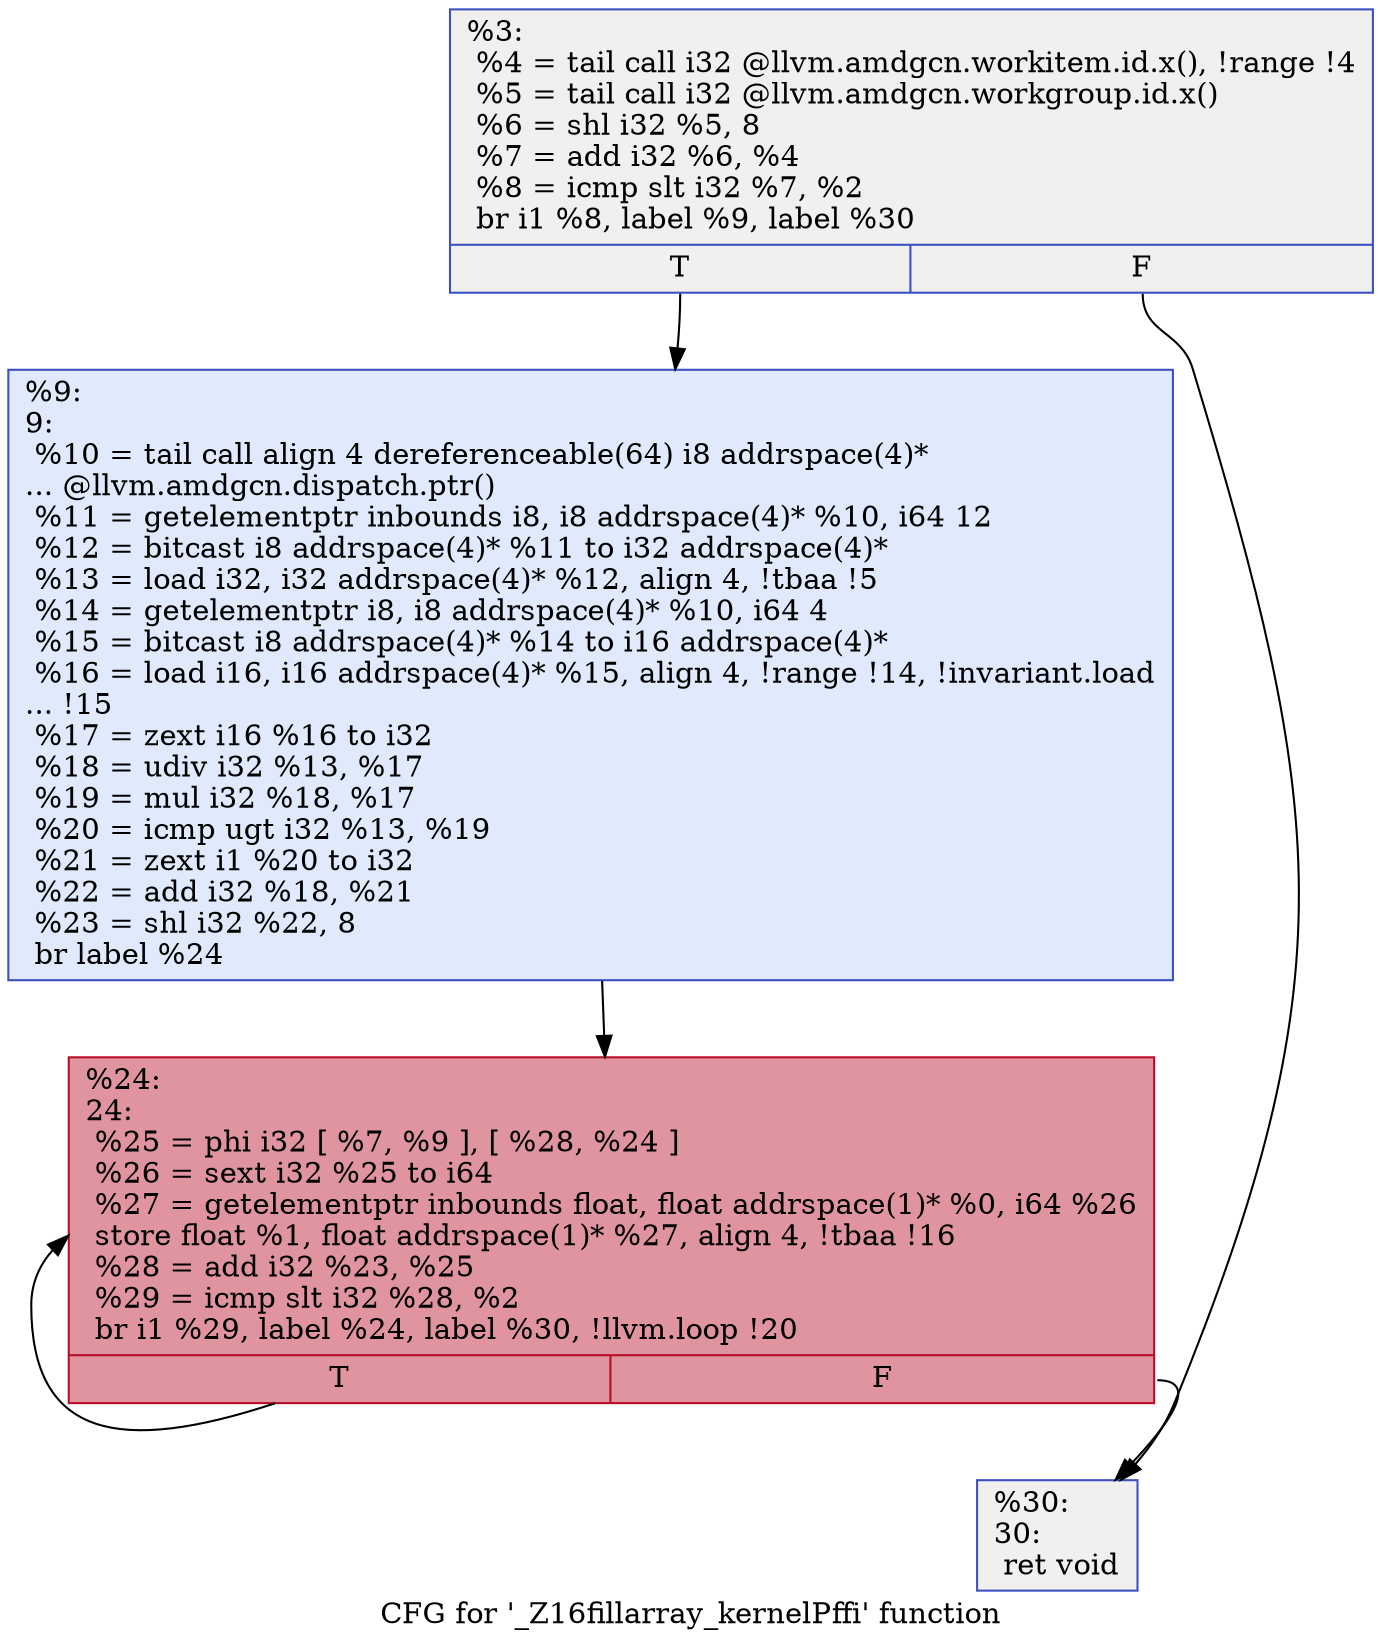 digraph "CFG for '_Z16fillarray_kernelPffi' function" {
	label="CFG for '_Z16fillarray_kernelPffi' function";

	Node0x5270360 [shape=record,color="#3d50c3ff", style=filled, fillcolor="#dedcdb70",label="{%3:\l  %4 = tail call i32 @llvm.amdgcn.workitem.id.x(), !range !4\l  %5 = tail call i32 @llvm.amdgcn.workgroup.id.x()\l  %6 = shl i32 %5, 8\l  %7 = add i32 %6, %4\l  %8 = icmp slt i32 %7, %2\l  br i1 %8, label %9, label %30\l|{<s0>T|<s1>F}}"];
	Node0x5270360:s0 -> Node0x52710c0;
	Node0x5270360:s1 -> Node0x5271b80;
	Node0x52710c0 [shape=record,color="#3d50c3ff", style=filled, fillcolor="#b9d0f970",label="{%9:\l9:                                                \l  %10 = tail call align 4 dereferenceable(64) i8 addrspace(4)*\l... @llvm.amdgcn.dispatch.ptr()\l  %11 = getelementptr inbounds i8, i8 addrspace(4)* %10, i64 12\l  %12 = bitcast i8 addrspace(4)* %11 to i32 addrspace(4)*\l  %13 = load i32, i32 addrspace(4)* %12, align 4, !tbaa !5\l  %14 = getelementptr i8, i8 addrspace(4)* %10, i64 4\l  %15 = bitcast i8 addrspace(4)* %14 to i16 addrspace(4)*\l  %16 = load i16, i16 addrspace(4)* %15, align 4, !range !14, !invariant.load\l... !15\l  %17 = zext i16 %16 to i32\l  %18 = udiv i32 %13, %17\l  %19 = mul i32 %18, %17\l  %20 = icmp ugt i32 %13, %19\l  %21 = zext i1 %20 to i32\l  %22 = add i32 %18, %21\l  %23 = shl i32 %22, 8\l  br label %24\l}"];
	Node0x52710c0 -> Node0x5272b00;
	Node0x5272b00 [shape=record,color="#b70d28ff", style=filled, fillcolor="#b70d2870",label="{%24:\l24:                                               \l  %25 = phi i32 [ %7, %9 ], [ %28, %24 ]\l  %26 = sext i32 %25 to i64\l  %27 = getelementptr inbounds float, float addrspace(1)* %0, i64 %26\l  store float %1, float addrspace(1)* %27, align 4, !tbaa !16\l  %28 = add i32 %23, %25\l  %29 = icmp slt i32 %28, %2\l  br i1 %29, label %24, label %30, !llvm.loop !20\l|{<s0>T|<s1>F}}"];
	Node0x5272b00:s0 -> Node0x5272b00;
	Node0x5272b00:s1 -> Node0x5271b80;
	Node0x5271b80 [shape=record,color="#3d50c3ff", style=filled, fillcolor="#dedcdb70",label="{%30:\l30:                                               \l  ret void\l}"];
}

